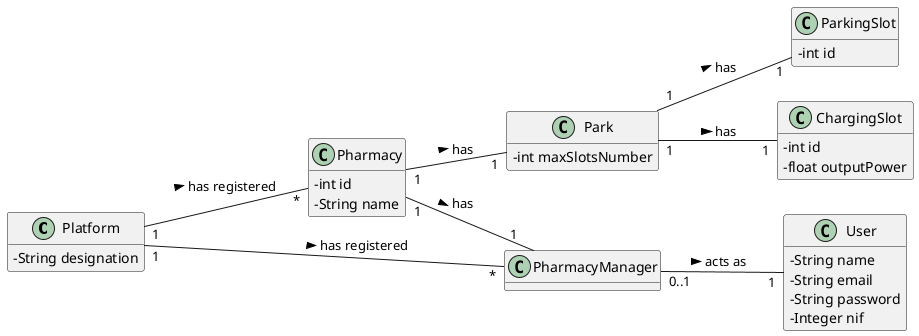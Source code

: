 @startuml
skinparam classAttributeIconSize 0
hide methods
left to right direction

class Platform {
-   String designation
}

class Pharmacy{
-   int id
-   String name
}

class User{
-   String name
-   String email
-   String password
-   Integer nif
}

class PharmacyManager{
}

class Park{
-   int maxSlotsNumber
}

class ChargingSlot{
-   int id
-   float outputPower
}

class ParkingSlot{
-   int id
}

Platform "1" -- "*" Pharmacy : has registered >
Platform "1" -- "*" PharmacyManager : has registered >
PharmacyManager "0..1" -- "1" User: acts as >
Pharmacy "1" -- "1" PharmacyManager : has >
Pharmacy "1" -- "1" Park : has >
Park "1" -- "1" ChargingSlot : has >
Park "1" -- "1" ParkingSlot : has >
@enduml